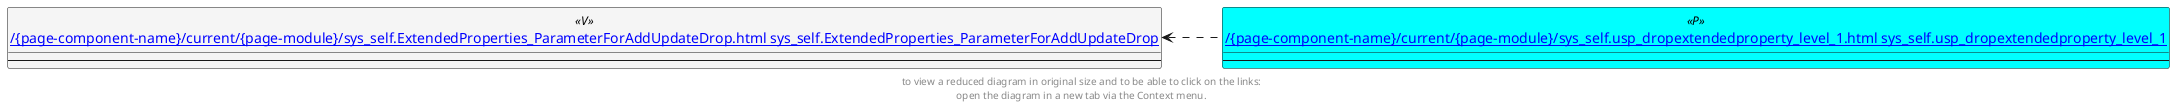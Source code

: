 @startuml
left to right direction
'top to bottom direction
hide circle
'avoide "." issues:
set namespaceSeparator none


skinparam class {
  BackgroundColor White
  BackgroundColor<<FN>> Yellow
  BackgroundColor<<FS>> Yellow
  BackgroundColor<<FT>> LightGray
  BackgroundColor<<IF>> Yellow
  BackgroundColor<<IS>> Yellow
  BackgroundColor<<P>> Aqua
  BackgroundColor<<PC>> Aqua
  BackgroundColor<<SN>> Yellow
  BackgroundColor<<SO>> SlateBlue
  BackgroundColor<<TF>> LightGray
  BackgroundColor<<TR>> Tomato
  BackgroundColor<<U>> White
  BackgroundColor<<V>> WhiteSmoke
  BackgroundColor<<X>> Aqua
}


entity "[[{site-url}/{page-component-name}/current/{page-module}/sys_self.ExtendedProperties_ParameterForAddUpdateDrop.html sys_self.ExtendedProperties_ParameterForAddUpdateDrop]]" as sys_self.ExtendedProperties_ParameterForAddUpdateDrop << V >> {
  --
}

entity "[[{site-url}/{page-component-name}/current/{page-module}/sys_self.usp_dropextendedproperty_level_1.html sys_self.usp_dropextendedproperty_level_1]]" as sys_self.usp_dropextendedproperty_level_1 << P >> {
  --
}

sys_self.ExtendedProperties_ParameterForAddUpdateDrop <.. sys_self.usp_dropextendedproperty_level_1
footer
to view a reduced diagram in original size and to be able to click on the links:
open the diagram in a new tab via the Context menu.
end footer

@enduml

